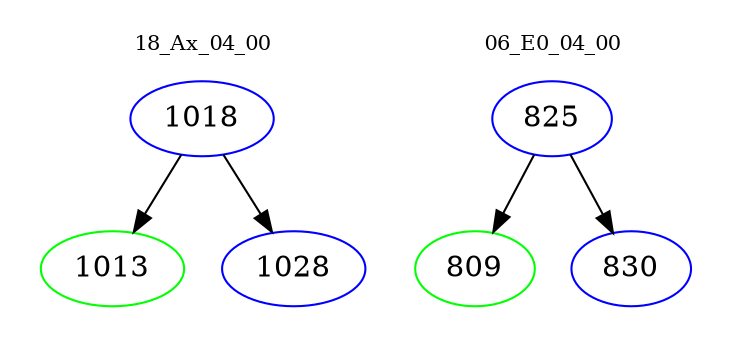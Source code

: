digraph{
subgraph cluster_0 {
color = white
label = "18_Ax_04_00";
fontsize=10;
T0_1018 [label="1018", color="blue"]
T0_1018 -> T0_1013 [color="black"]
T0_1013 [label="1013", color="green"]
T0_1018 -> T0_1028 [color="black"]
T0_1028 [label="1028", color="blue"]
}
subgraph cluster_1 {
color = white
label = "06_E0_04_00";
fontsize=10;
T1_825 [label="825", color="blue"]
T1_825 -> T1_809 [color="black"]
T1_809 [label="809", color="green"]
T1_825 -> T1_830 [color="black"]
T1_830 [label="830", color="blue"]
}
}
